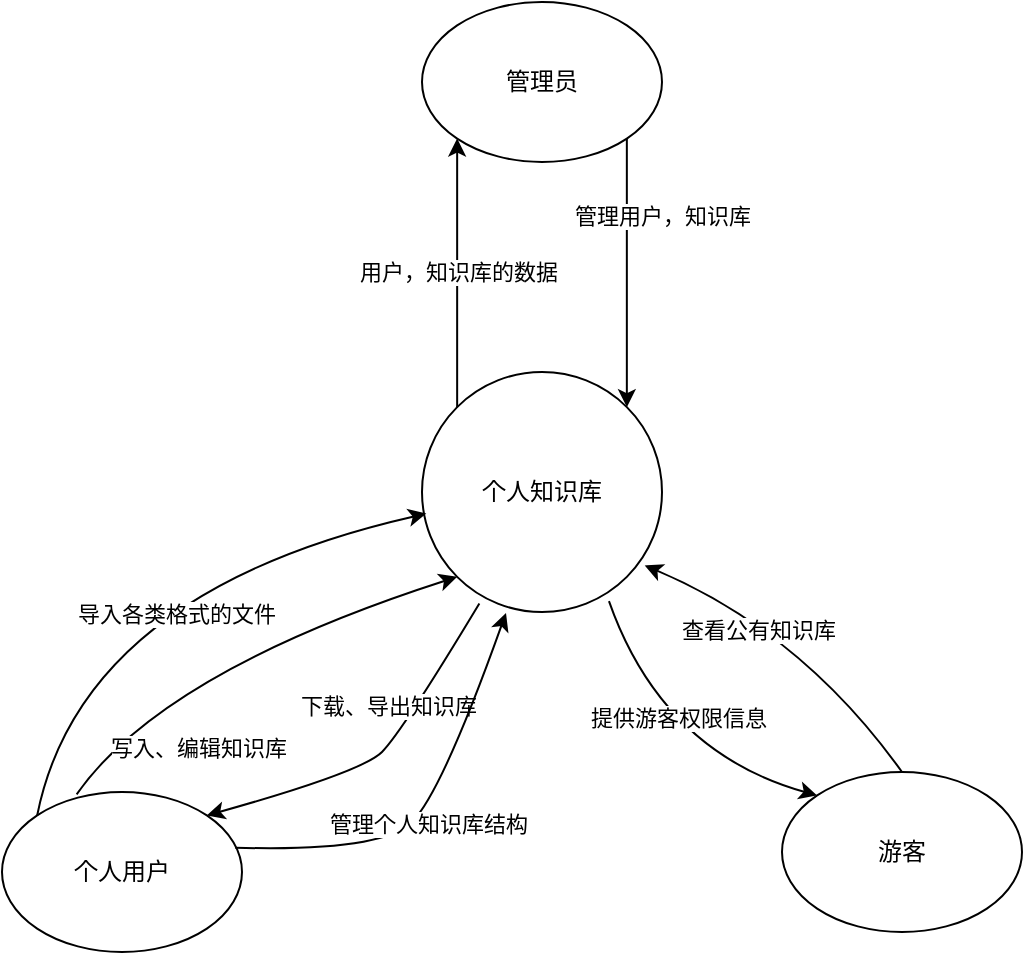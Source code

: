 <mxfile version="13.7.9" type="device"><diagram id="Tz0sDIX-kNFS6UpTbG80" name="第 1 页"><mxGraphModel dx="618" dy="1044" grid="1" gridSize="10" guides="1" tooltips="1" connect="1" arrows="1" fold="1" page="1" pageScale="1" pageWidth="827" pageHeight="1169" math="0" shadow="0"><root><mxCell id="0"/><mxCell id="1" parent="0"/><mxCell id="RGGaz4JaJrmTDO9PqkxS-1" value="个人知识库" style="ellipse;whiteSpace=wrap;html=1;aspect=fixed;" vertex="1" parent="1"><mxGeometry x="240" y="420" width="120" height="120" as="geometry"/></mxCell><mxCell id="RGGaz4JaJrmTDO9PqkxS-4" value="管理员" style="ellipse;whiteSpace=wrap;html=1;" vertex="1" parent="1"><mxGeometry x="240" y="235" width="120" height="80" as="geometry"/></mxCell><mxCell id="RGGaz4JaJrmTDO9PqkxS-10" value="个人用户" style="ellipse;whiteSpace=wrap;html=1;" vertex="1" parent="1"><mxGeometry x="30" y="630" width="120" height="80" as="geometry"/></mxCell><mxCell id="RGGaz4JaJrmTDO9PqkxS-11" value="" style="endArrow=classic;html=1;exitX=0;exitY=0;exitDx=0;exitDy=0;entryX=0;entryY=1;entryDx=0;entryDy=0;" edge="1" parent="1" source="RGGaz4JaJrmTDO9PqkxS-1" target="RGGaz4JaJrmTDO9PqkxS-4"><mxGeometry width="50" height="50" relative="1" as="geometry"><mxPoint x="150" y="390" as="sourcePoint"/><mxPoint x="253" y="312" as="targetPoint"/><Array as="points"/></mxGeometry></mxCell><mxCell id="RGGaz4JaJrmTDO9PqkxS-12" value="用户，知识库的数据" style="edgeLabel;html=1;align=center;verticalAlign=middle;resizable=0;points=[];" vertex="1" connectable="0" parent="RGGaz4JaJrmTDO9PqkxS-11"><mxGeometry x="0.137" relative="1" as="geometry"><mxPoint y="9.09" as="offset"/></mxGeometry></mxCell><mxCell id="RGGaz4JaJrmTDO9PqkxS-13" value="" style="endArrow=classic;html=1;exitX=1;exitY=1;exitDx=0;exitDy=0;entryX=1;entryY=0;entryDx=0;entryDy=0;" edge="1" parent="1" source="RGGaz4JaJrmTDO9PqkxS-4" target="RGGaz4JaJrmTDO9PqkxS-1"><mxGeometry width="50" height="50" relative="1" as="geometry"><mxPoint x="360" y="540" as="sourcePoint"/><mxPoint x="410" y="490" as="targetPoint"/></mxGeometry></mxCell><mxCell id="RGGaz4JaJrmTDO9PqkxS-14" value="管理用户，知识库" style="edgeLabel;html=1;align=center;verticalAlign=middle;resizable=0;points=[];" vertex="1" connectable="0" parent="RGGaz4JaJrmTDO9PqkxS-13"><mxGeometry x="-0.212" y="-2" relative="1" as="geometry"><mxPoint x="19.57" y="-14.48" as="offset"/></mxGeometry></mxCell><mxCell id="RGGaz4JaJrmTDO9PqkxS-15" value="" style="curved=1;endArrow=classic;html=1;exitX=0;exitY=0;exitDx=0;exitDy=0;entryX=0.018;entryY=0.59;entryDx=0;entryDy=0;entryPerimeter=0;" edge="1" parent="1" source="RGGaz4JaJrmTDO9PqkxS-10" target="RGGaz4JaJrmTDO9PqkxS-1"><mxGeometry width="50" height="50" relative="1" as="geometry"><mxPoint x="70" y="580" as="sourcePoint"/><mxPoint x="120" y="530" as="targetPoint"/><Array as="points"><mxPoint x="70" y="530"/></Array></mxGeometry></mxCell><mxCell id="RGGaz4JaJrmTDO9PqkxS-17" value="导入各类格式的文件" style="edgeLabel;html=1;align=center;verticalAlign=middle;resizable=0;points=[];" vertex="1" connectable="0" parent="RGGaz4JaJrmTDO9PqkxS-15"><mxGeometry x="0.086" y="-21" relative="1" as="geometry"><mxPoint as="offset"/></mxGeometry></mxCell><mxCell id="RGGaz4JaJrmTDO9PqkxS-18" value="" style="curved=1;endArrow=classic;html=1;exitX=0.311;exitY=0.015;exitDx=0;exitDy=0;exitPerimeter=0;entryX=0;entryY=1;entryDx=0;entryDy=0;" edge="1" parent="1" source="RGGaz4JaJrmTDO9PqkxS-10" target="RGGaz4JaJrmTDO9PqkxS-1"><mxGeometry width="50" height="50" relative="1" as="geometry"><mxPoint x="110" y="620" as="sourcePoint"/><mxPoint x="160" y="570" as="targetPoint"/><Array as="points"><mxPoint x="110" y="570"/></Array></mxGeometry></mxCell><mxCell id="RGGaz4JaJrmTDO9PqkxS-19" value="写入、编辑知识库" style="edgeLabel;html=1;align=center;verticalAlign=middle;resizable=0;points=[];" vertex="1" connectable="0" parent="RGGaz4JaJrmTDO9PqkxS-18"><mxGeometry x="-0.477" y="-13" relative="1" as="geometry"><mxPoint x="15.49" y="18.66" as="offset"/></mxGeometry></mxCell><mxCell id="RGGaz4JaJrmTDO9PqkxS-20" value="" style="curved=1;endArrow=classic;html=1;exitX=0.239;exitY=0.965;exitDx=0;exitDy=0;exitPerimeter=0;entryX=1;entryY=0;entryDx=0;entryDy=0;" edge="1" parent="1" source="RGGaz4JaJrmTDO9PqkxS-1" target="RGGaz4JaJrmTDO9PqkxS-10"><mxGeometry width="50" height="50" relative="1" as="geometry"><mxPoint x="250" y="650" as="sourcePoint"/><mxPoint x="300" y="600" as="targetPoint"/><Array as="points"><mxPoint x="230" y="600"/><mxPoint x="210" y="620"/></Array></mxGeometry></mxCell><mxCell id="RGGaz4JaJrmTDO9PqkxS-21" value="下载、导出知识库" style="edgeLabel;html=1;align=center;verticalAlign=middle;resizable=0;points=[];" vertex="1" connectable="0" parent="RGGaz4JaJrmTDO9PqkxS-20"><mxGeometry x="-0.157" y="-13" relative="1" as="geometry"><mxPoint x="4.23" y="-5.84" as="offset"/></mxGeometry></mxCell><mxCell id="RGGaz4JaJrmTDO9PqkxS-25" value="" style="curved=1;endArrow=classic;html=1;exitX=0.972;exitY=0.348;exitDx=0;exitDy=0;exitPerimeter=0;entryX=0.35;entryY=1.004;entryDx=0;entryDy=0;entryPerimeter=0;" edge="1" parent="1" source="RGGaz4JaJrmTDO9PqkxS-10" target="RGGaz4JaJrmTDO9PqkxS-1"><mxGeometry width="50" height="50" relative="1" as="geometry"><mxPoint x="250" y="680" as="sourcePoint"/><mxPoint x="300" y="630" as="targetPoint"/><Array as="points"><mxPoint x="220" y="660"/><mxPoint x="250" y="630"/></Array></mxGeometry></mxCell><mxCell id="RGGaz4JaJrmTDO9PqkxS-26" value="管理个人知识库结构" style="edgeLabel;html=1;align=center;verticalAlign=middle;resizable=0;points=[];" vertex="1" connectable="0" parent="RGGaz4JaJrmTDO9PqkxS-25"><mxGeometry x="-0.597" y="5" relative="1" as="geometry"><mxPoint x="53.45" y="-7.86" as="offset"/></mxGeometry></mxCell><mxCell id="RGGaz4JaJrmTDO9PqkxS-27" value="游客" style="ellipse;whiteSpace=wrap;html=1;" vertex="1" parent="1"><mxGeometry x="420" y="620" width="120" height="80" as="geometry"/></mxCell><mxCell id="RGGaz4JaJrmTDO9PqkxS-28" value="" style="curved=1;endArrow=classic;html=1;exitX=0.5;exitY=0;exitDx=0;exitDy=0;entryX=0.928;entryY=0.806;entryDx=0;entryDy=0;entryPerimeter=0;" edge="1" parent="1" source="RGGaz4JaJrmTDO9PqkxS-27" target="RGGaz4JaJrmTDO9PqkxS-1"><mxGeometry width="50" height="50" relative="1" as="geometry"><mxPoint x="237.574" y="698.116" as="sourcePoint"/><mxPoint x="298.64" y="540.0" as="targetPoint"/><Array as="points"><mxPoint x="430" y="550"/></Array></mxGeometry></mxCell><mxCell id="RGGaz4JaJrmTDO9PqkxS-29" value="查看公有知识库" style="edgeLabel;html=1;align=center;verticalAlign=middle;resizable=0;points=[];" vertex="1" connectable="0" parent="RGGaz4JaJrmTDO9PqkxS-28"><mxGeometry x="0.073" y="1" relative="1" as="geometry"><mxPoint x="-16.85" as="offset"/></mxGeometry></mxCell><mxCell id="RGGaz4JaJrmTDO9PqkxS-31" value="" style="curved=1;endArrow=classic;html=1;exitX=0.779;exitY=0.955;exitDx=0;exitDy=0;exitPerimeter=0;entryX=0;entryY=0;entryDx=0;entryDy=0;" edge="1" parent="1" source="RGGaz4JaJrmTDO9PqkxS-1" target="RGGaz4JaJrmTDO9PqkxS-27"><mxGeometry width="50" height="50" relative="1" as="geometry"><mxPoint x="320" y="700" as="sourcePoint"/><mxPoint x="370" y="650" as="targetPoint"/><Array as="points"><mxPoint x="360" y="610"/></Array></mxGeometry></mxCell><mxCell id="RGGaz4JaJrmTDO9PqkxS-32" value="提供游客权限信息" style="edgeLabel;html=1;align=center;verticalAlign=middle;resizable=0;points=[];" vertex="1" connectable="0" parent="RGGaz4JaJrmTDO9PqkxS-31"><mxGeometry x="-0.17" y="14" relative="1" as="geometry"><mxPoint x="-1" as="offset"/></mxGeometry></mxCell></root></mxGraphModel></diagram></mxfile>